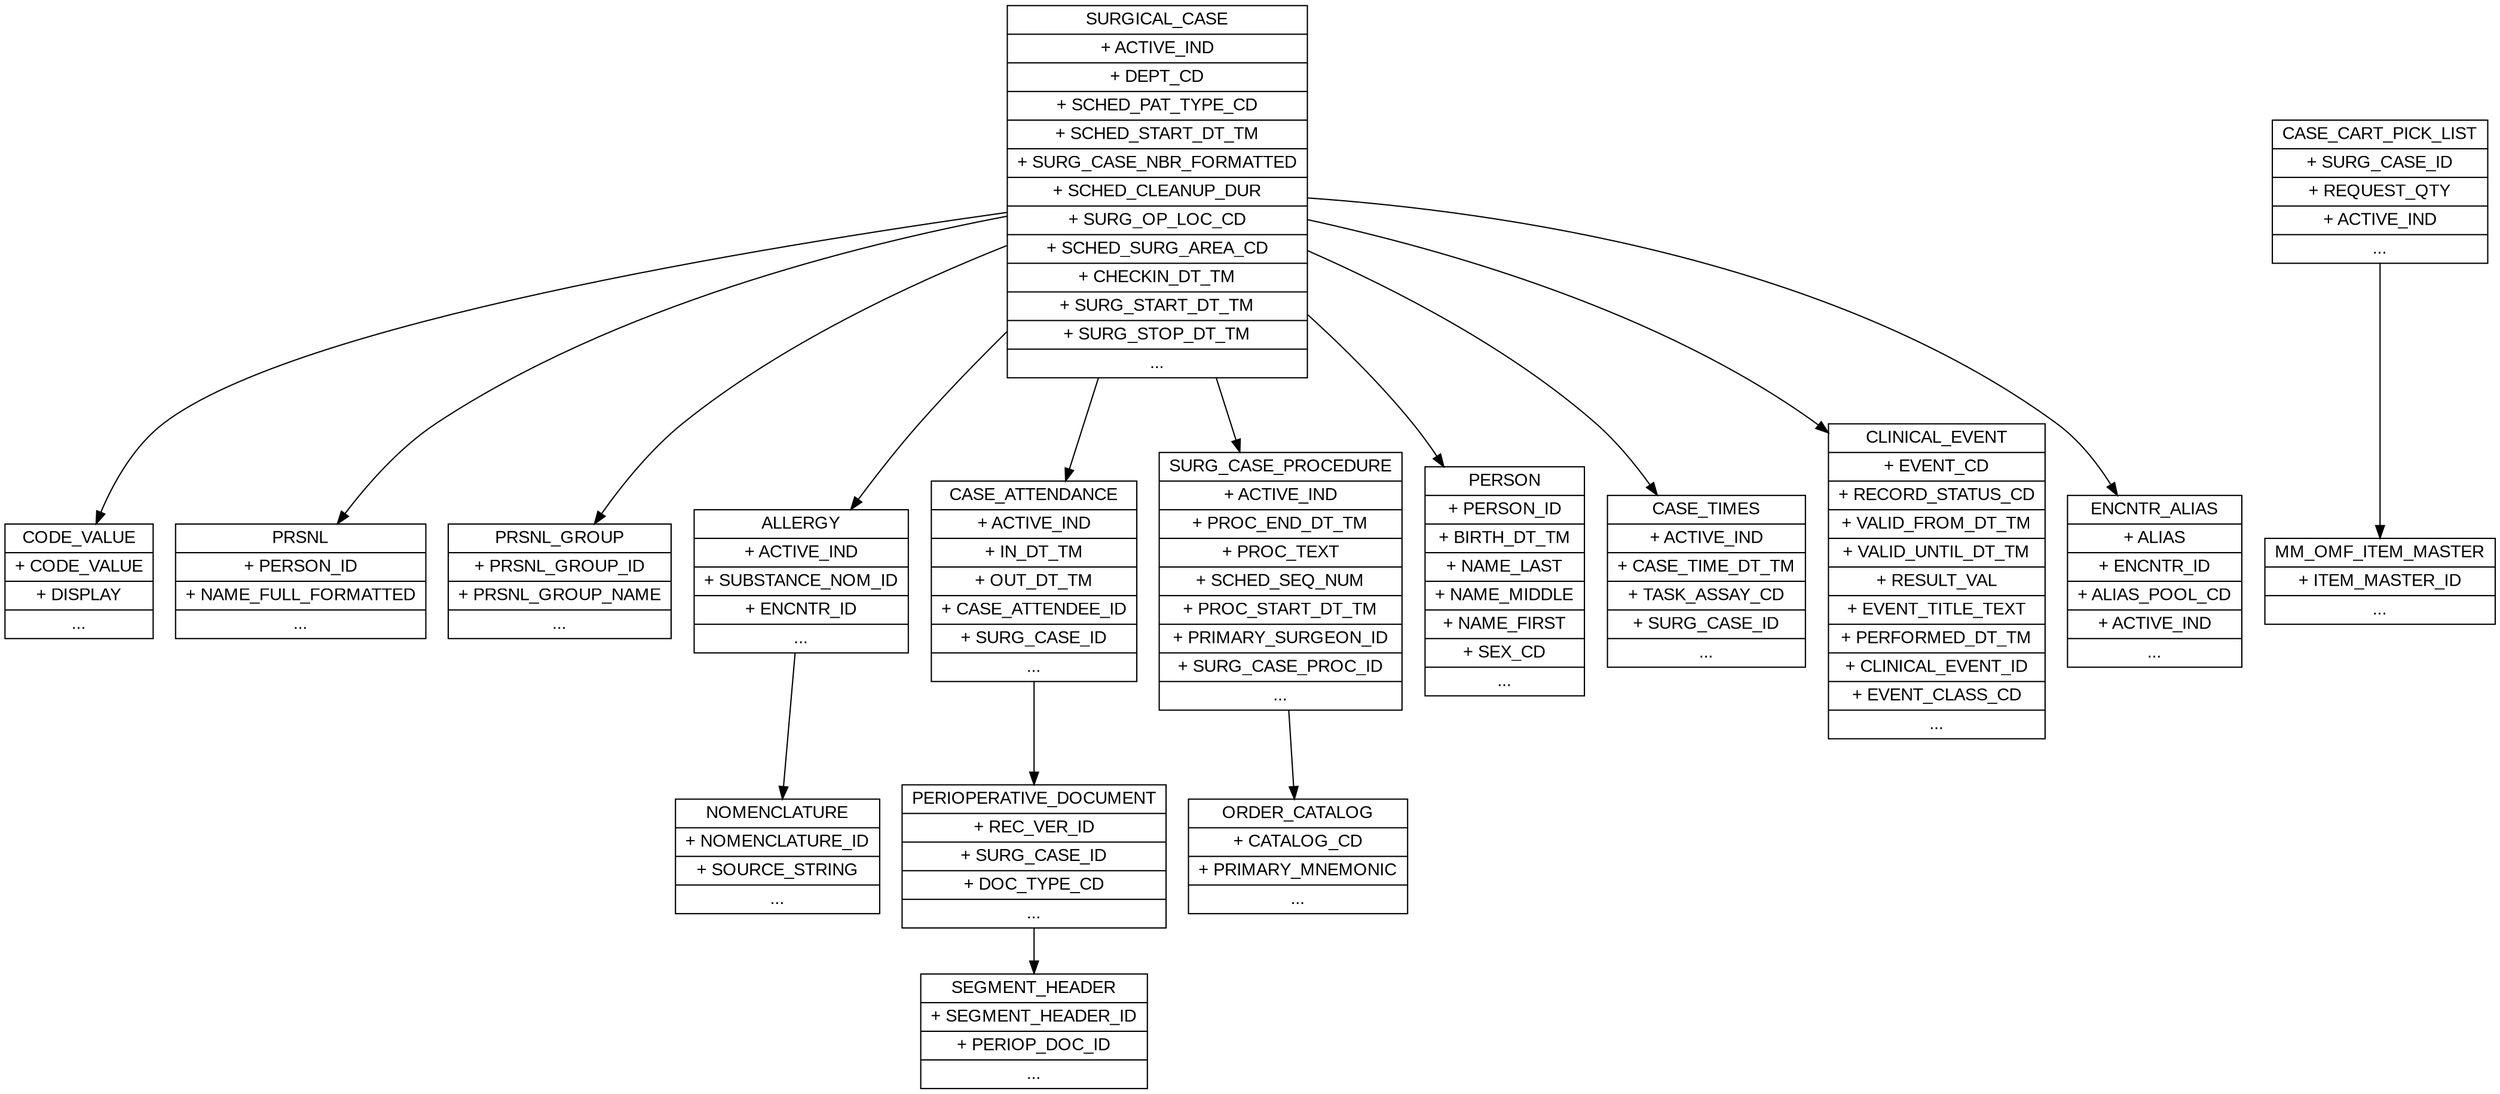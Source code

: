 digraph ERD {
    node [shape=record, fontname = "Arial"];
    graph [fontname = "Arial"];
    edge [fontname = "Arial"];

    SURGICAL_CASE [label="{SURGICAL_CASE|+ ACTIVE_IND|+ DEPT_CD|+ SCHED_PAT_TYPE_CD|+ SCHED_START_DT_TM|+ SURG_CASE_NBR_FORMATTED|+ SCHED_CLEANUP_DUR|+ SURG_OP_LOC_CD|+ SCHED_SURG_AREA_CD|+ CHECKIN_DT_TM|+ SURG_START_DT_TM|+ SURG_STOP_DT_TM|...}"];
    CODE_VALUE [label="{CODE_VALUE|+ CODE_VALUE|+ DISPLAY|...}"];
    PRSNL [label="{PRSNL|+ PERSON_ID|+ NAME_FULL_FORMATTED|...}"];
    PRSNL_GROUP [label="{PRSNL_GROUP|+ PRSNL_GROUP_ID|+ PRSNL_GROUP_NAME|...}"];
    ALLERGY [label="{ALLERGY|+ ACTIVE_IND|+ SUBSTANCE_NOM_ID|+ ENCNTR_ID|...}"];
    CASE_ATTENDANCE [label="{CASE_ATTENDANCE|+ ACTIVE_IND|+ IN_DT_TM|+ OUT_DT_TM|+ CASE_ATTENDEE_ID|+ SURG_CASE_ID|...}"];
    PERIOPERATIVE_DOCUMENT [label="{PERIOPERATIVE_DOCUMENT|+ REC_VER_ID|+ SURG_CASE_ID|+ DOC_TYPE_CD|...}"];
    SEGMENT_HEADER [label="{SEGMENT_HEADER|+ SEGMENT_HEADER_ID|+ PERIOP_DOC_ID|...}"];
    SURG_CASE_PROCEDURE [label="{SURG_CASE_PROCEDURE|+ ACTIVE_IND|+ PROC_END_DT_TM|+ PROC_TEXT|+ SCHED_SEQ_NUM|+ PROC_START_DT_TM|+ PRIMARY_SURGEON_ID|+ SURG_CASE_PROC_ID|...}"];
    ORDER_CATALOG [label="{ORDER_CATALOG|+ CATALOG_CD|+ PRIMARY_MNEMONIC|...}"];
    PERSON [label="{PERSON|+ PERSON_ID|+ BIRTH_DT_TM|+ NAME_LAST|+ NAME_MIDDLE|+ NAME_FIRST|+ SEX_CD|...}"];
    CASE_TIMES [label="{CASE_TIMES|+ ACTIVE_IND|+ CASE_TIME_DT_TM|+ TASK_ASSAY_CD|+ SURG_CASE_ID|...}"];
    CLINICAL_EVENT [label="{CLINICAL_EVENT|+ EVENT_CD|+ RECORD_STATUS_CD|+ VALID_FROM_DT_TM|+ VALID_UNTIL_DT_TM|+ RESULT_VAL|+ EVENT_TITLE_TEXT|+ PERFORMED_DT_TM|+ CLINICAL_EVENT_ID|+ EVENT_CLASS_CD|...}"];
    ENCNTR_ALIAS [label="{ENCNTR_ALIAS|+ ALIAS|+ ENCNTR_ID|+ ALIAS_POOL_CD|+ ACTIVE_IND|...}"];
    CASE_CART_PICK_LIST [label="{CASE_CART_PICK_LIST|+ SURG_CASE_ID|+ REQUEST_QTY|+ ACTIVE_IND|...}"];
    MM_OMF_ITEM_MASTER [label="{MM_OMF_ITEM_MASTER|+ ITEM_MASTER_ID|...}"];
    NOMENCLATURE [label="{NOMENCLATURE|+ NOMENCLATURE_ID|+ SOURCE_STRING|...}"];

    SURGICAL_CASE -> CODE_VALUE;
    SURGICAL_CASE -> PRSNL;
    SURGICAL_CASE -> PRSNL_GROUP;
    SURGICAL_CASE -> ALLERGY;
    SURGICAL_CASE -> CASE_ATTENDANCE;
    CASE_ATTENDANCE -> PERIOPERATIVE_DOCUMENT;
    PERIOPERATIVE_DOCUMENT -> SEGMENT_HEADER;
    SURGICAL_CASE -> SURG_CASE_PROCEDURE;
    SURG_CASE_PROCEDURE -> ORDER_CATALOG;
    SURGICAL_CASE -> PERSON;
    SURGICAL_CASE -> CASE_TIMES;
    SURGICAL_CASE -> CLINICAL_EVENT;
    SURGICAL_CASE -> ENCNTR_ALIAS;
    CASE_CART_PICK_LIST -> MM_OMF_ITEM_MASTER;
    ALLERGY -> NOMENCLATURE;
}
